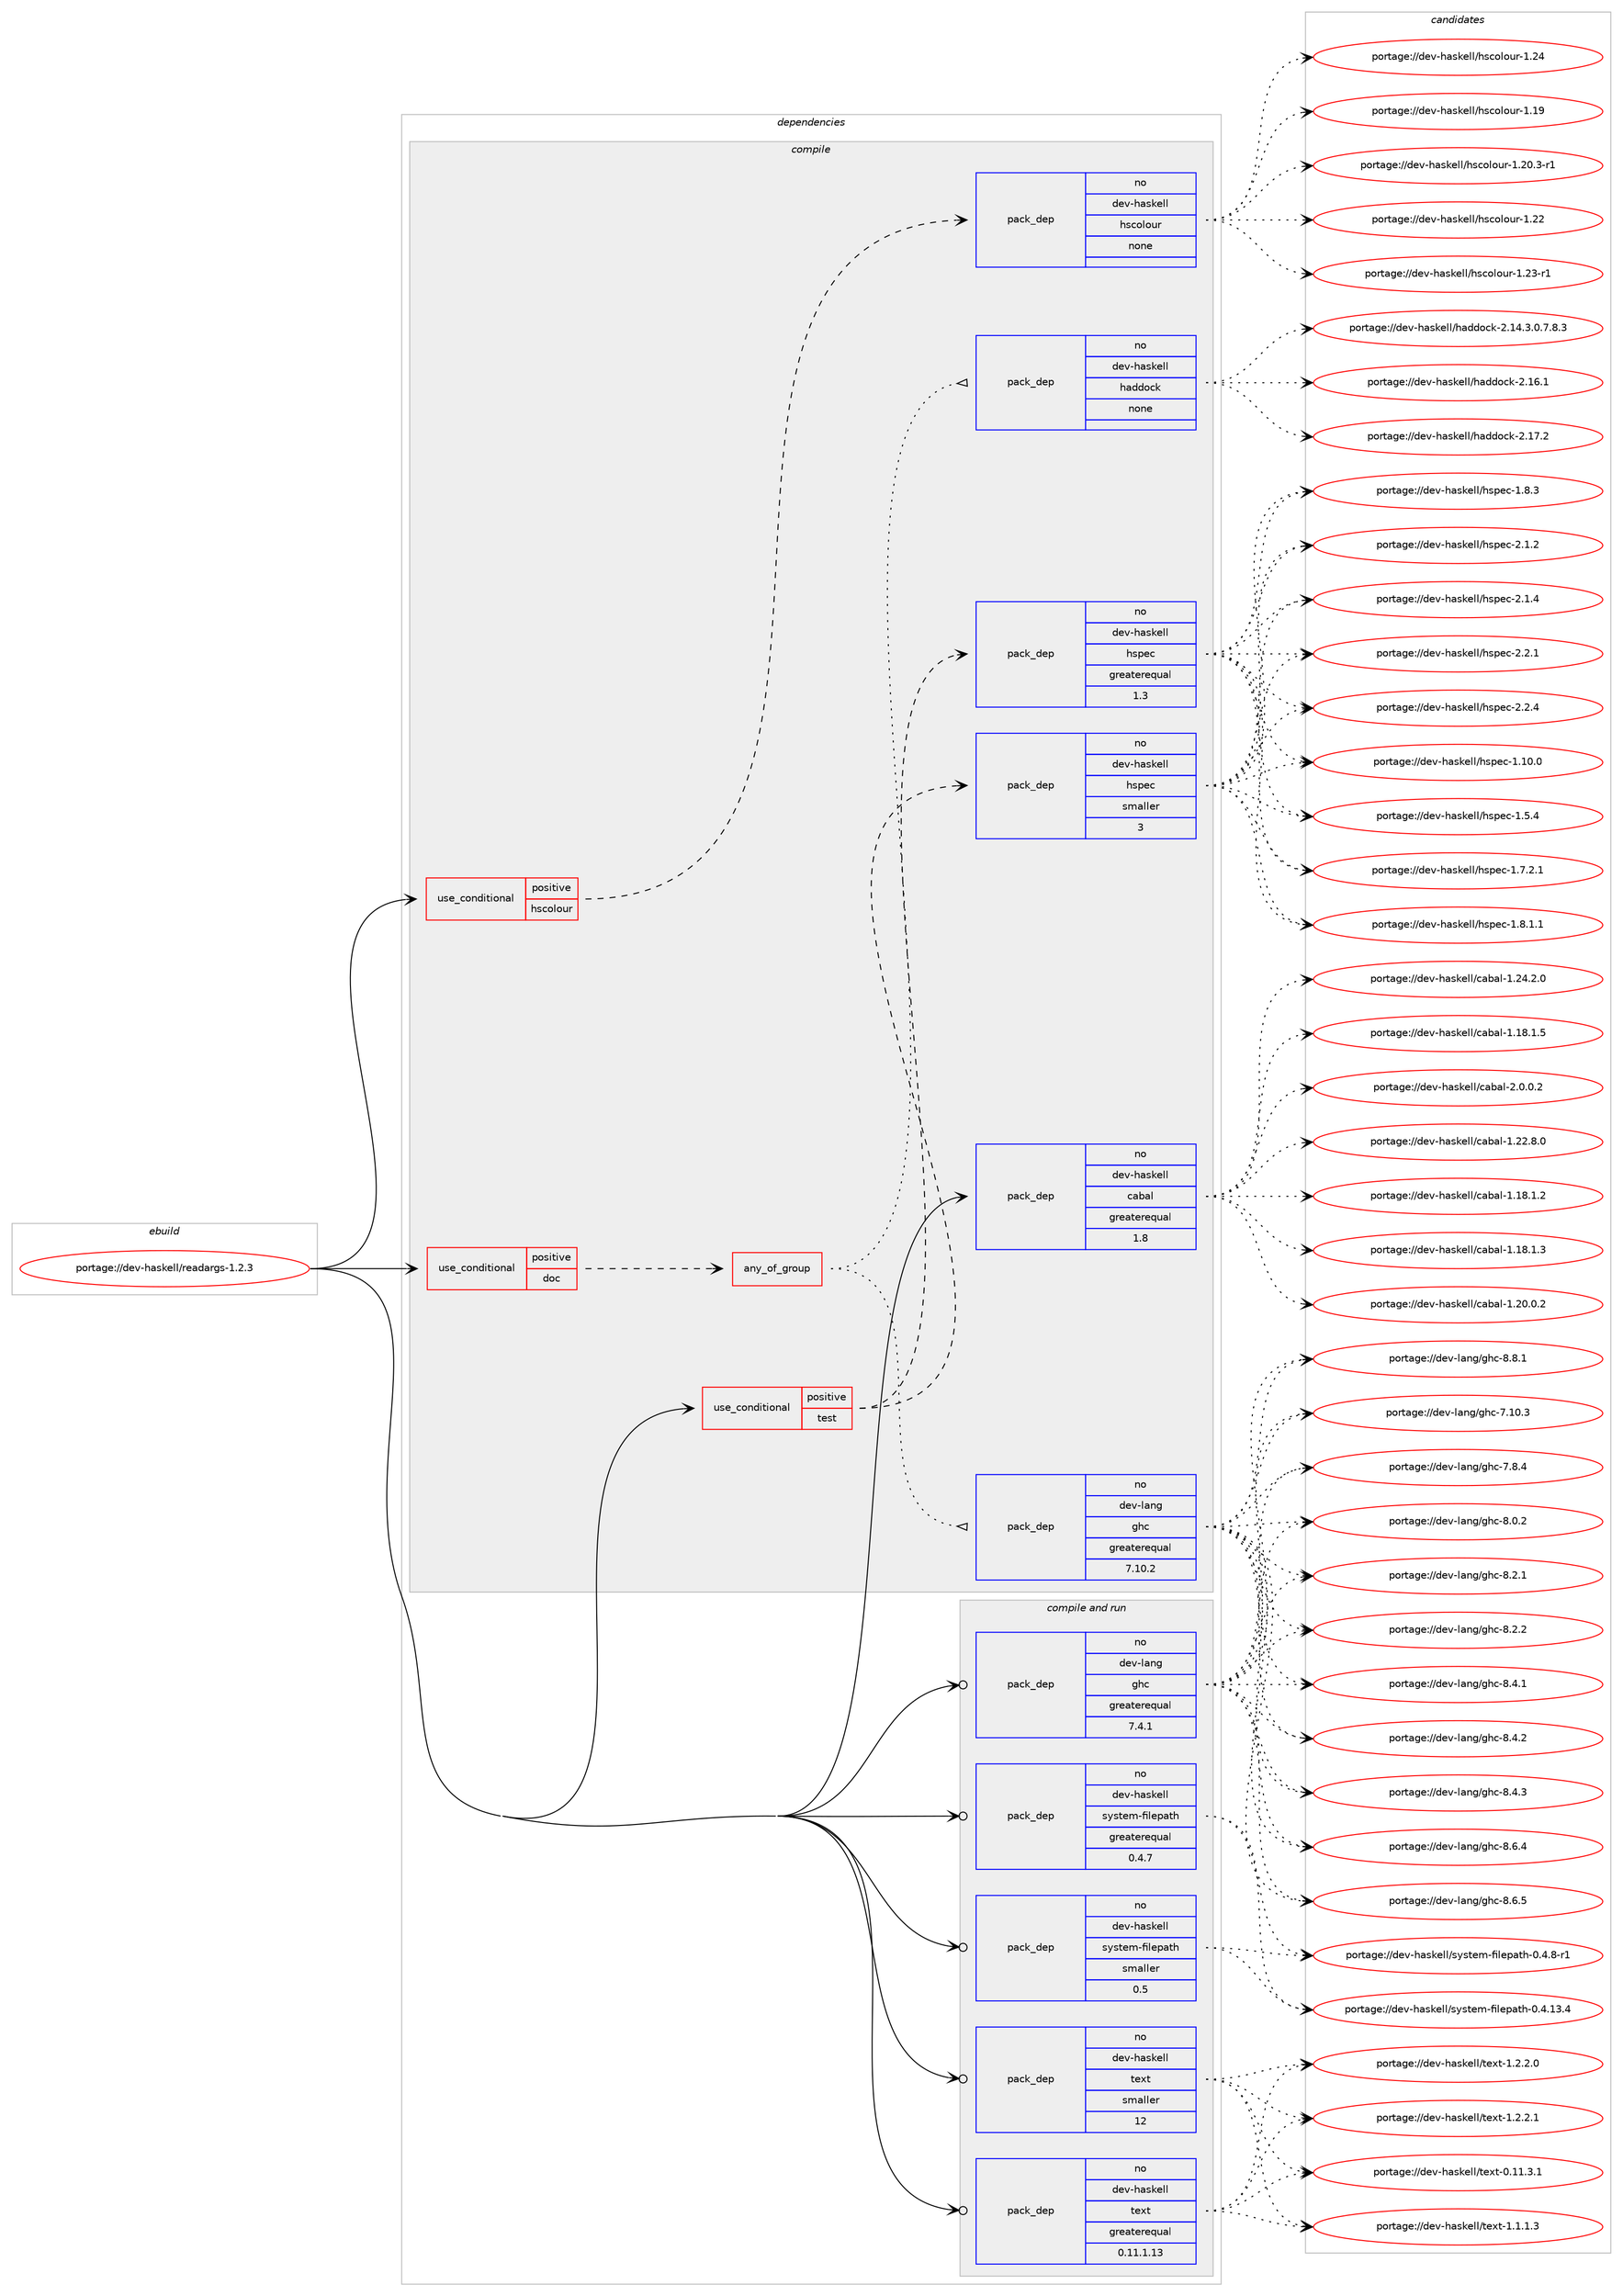 digraph prolog {

# *************
# Graph options
# *************

newrank=true;
concentrate=true;
compound=true;
graph [rankdir=LR,fontname=Helvetica,fontsize=10,ranksep=1.5];#, ranksep=2.5, nodesep=0.2];
edge  [arrowhead=vee];
node  [fontname=Helvetica,fontsize=10];

# **********
# The ebuild
# **********

subgraph cluster_leftcol {
color=gray;
rank=same;
label=<<i>ebuild</i>>;
id [label="portage://dev-haskell/readargs-1.2.3", color=red, width=4, href="../dev-haskell/readargs-1.2.3.svg"];
}

# ****************
# The dependencies
# ****************

subgraph cluster_midcol {
color=gray;
label=<<i>dependencies</i>>;
subgraph cluster_compile {
fillcolor="#eeeeee";
style=filled;
label=<<i>compile</i>>;
subgraph cond16748 {
dependency77732 [label=<<TABLE BORDER="0" CELLBORDER="1" CELLSPACING="0" CELLPADDING="4"><TR><TD ROWSPAN="3" CELLPADDING="10">use_conditional</TD></TR><TR><TD>positive</TD></TR><TR><TD>doc</TD></TR></TABLE>>, shape=none, color=red];
subgraph any2225 {
dependency77733 [label=<<TABLE BORDER="0" CELLBORDER="1" CELLSPACING="0" CELLPADDING="4"><TR><TD CELLPADDING="10">any_of_group</TD></TR></TABLE>>, shape=none, color=red];subgraph pack58702 {
dependency77734 [label=<<TABLE BORDER="0" CELLBORDER="1" CELLSPACING="0" CELLPADDING="4" WIDTH="220"><TR><TD ROWSPAN="6" CELLPADDING="30">pack_dep</TD></TR><TR><TD WIDTH="110">no</TD></TR><TR><TD>dev-haskell</TD></TR><TR><TD>haddock</TD></TR><TR><TD>none</TD></TR><TR><TD></TD></TR></TABLE>>, shape=none, color=blue];
}
dependency77733:e -> dependency77734:w [weight=20,style="dotted",arrowhead="oinv"];
subgraph pack58703 {
dependency77735 [label=<<TABLE BORDER="0" CELLBORDER="1" CELLSPACING="0" CELLPADDING="4" WIDTH="220"><TR><TD ROWSPAN="6" CELLPADDING="30">pack_dep</TD></TR><TR><TD WIDTH="110">no</TD></TR><TR><TD>dev-lang</TD></TR><TR><TD>ghc</TD></TR><TR><TD>greaterequal</TD></TR><TR><TD>7.10.2</TD></TR></TABLE>>, shape=none, color=blue];
}
dependency77733:e -> dependency77735:w [weight=20,style="dotted",arrowhead="oinv"];
}
dependency77732:e -> dependency77733:w [weight=20,style="dashed",arrowhead="vee"];
}
id:e -> dependency77732:w [weight=20,style="solid",arrowhead="vee"];
subgraph cond16749 {
dependency77736 [label=<<TABLE BORDER="0" CELLBORDER="1" CELLSPACING="0" CELLPADDING="4"><TR><TD ROWSPAN="3" CELLPADDING="10">use_conditional</TD></TR><TR><TD>positive</TD></TR><TR><TD>hscolour</TD></TR></TABLE>>, shape=none, color=red];
subgraph pack58704 {
dependency77737 [label=<<TABLE BORDER="0" CELLBORDER="1" CELLSPACING="0" CELLPADDING="4" WIDTH="220"><TR><TD ROWSPAN="6" CELLPADDING="30">pack_dep</TD></TR><TR><TD WIDTH="110">no</TD></TR><TR><TD>dev-haskell</TD></TR><TR><TD>hscolour</TD></TR><TR><TD>none</TD></TR><TR><TD></TD></TR></TABLE>>, shape=none, color=blue];
}
dependency77736:e -> dependency77737:w [weight=20,style="dashed",arrowhead="vee"];
}
id:e -> dependency77736:w [weight=20,style="solid",arrowhead="vee"];
subgraph cond16750 {
dependency77738 [label=<<TABLE BORDER="0" CELLBORDER="1" CELLSPACING="0" CELLPADDING="4"><TR><TD ROWSPAN="3" CELLPADDING="10">use_conditional</TD></TR><TR><TD>positive</TD></TR><TR><TD>test</TD></TR></TABLE>>, shape=none, color=red];
subgraph pack58705 {
dependency77739 [label=<<TABLE BORDER="0" CELLBORDER="1" CELLSPACING="0" CELLPADDING="4" WIDTH="220"><TR><TD ROWSPAN="6" CELLPADDING="30">pack_dep</TD></TR><TR><TD WIDTH="110">no</TD></TR><TR><TD>dev-haskell</TD></TR><TR><TD>hspec</TD></TR><TR><TD>greaterequal</TD></TR><TR><TD>1.3</TD></TR></TABLE>>, shape=none, color=blue];
}
dependency77738:e -> dependency77739:w [weight=20,style="dashed",arrowhead="vee"];
subgraph pack58706 {
dependency77740 [label=<<TABLE BORDER="0" CELLBORDER="1" CELLSPACING="0" CELLPADDING="4" WIDTH="220"><TR><TD ROWSPAN="6" CELLPADDING="30">pack_dep</TD></TR><TR><TD WIDTH="110">no</TD></TR><TR><TD>dev-haskell</TD></TR><TR><TD>hspec</TD></TR><TR><TD>smaller</TD></TR><TR><TD>3</TD></TR></TABLE>>, shape=none, color=blue];
}
dependency77738:e -> dependency77740:w [weight=20,style="dashed",arrowhead="vee"];
}
id:e -> dependency77738:w [weight=20,style="solid",arrowhead="vee"];
subgraph pack58707 {
dependency77741 [label=<<TABLE BORDER="0" CELLBORDER="1" CELLSPACING="0" CELLPADDING="4" WIDTH="220"><TR><TD ROWSPAN="6" CELLPADDING="30">pack_dep</TD></TR><TR><TD WIDTH="110">no</TD></TR><TR><TD>dev-haskell</TD></TR><TR><TD>cabal</TD></TR><TR><TD>greaterequal</TD></TR><TR><TD>1.8</TD></TR></TABLE>>, shape=none, color=blue];
}
id:e -> dependency77741:w [weight=20,style="solid",arrowhead="vee"];
}
subgraph cluster_compileandrun {
fillcolor="#eeeeee";
style=filled;
label=<<i>compile and run</i>>;
subgraph pack58708 {
dependency77742 [label=<<TABLE BORDER="0" CELLBORDER="1" CELLSPACING="0" CELLPADDING="4" WIDTH="220"><TR><TD ROWSPAN="6" CELLPADDING="30">pack_dep</TD></TR><TR><TD WIDTH="110">no</TD></TR><TR><TD>dev-haskell</TD></TR><TR><TD>system-filepath</TD></TR><TR><TD>greaterequal</TD></TR><TR><TD>0.4.7</TD></TR></TABLE>>, shape=none, color=blue];
}
id:e -> dependency77742:w [weight=20,style="solid",arrowhead="odotvee"];
subgraph pack58709 {
dependency77743 [label=<<TABLE BORDER="0" CELLBORDER="1" CELLSPACING="0" CELLPADDING="4" WIDTH="220"><TR><TD ROWSPAN="6" CELLPADDING="30">pack_dep</TD></TR><TR><TD WIDTH="110">no</TD></TR><TR><TD>dev-haskell</TD></TR><TR><TD>system-filepath</TD></TR><TR><TD>smaller</TD></TR><TR><TD>0.5</TD></TR></TABLE>>, shape=none, color=blue];
}
id:e -> dependency77743:w [weight=20,style="solid",arrowhead="odotvee"];
subgraph pack58710 {
dependency77744 [label=<<TABLE BORDER="0" CELLBORDER="1" CELLSPACING="0" CELLPADDING="4" WIDTH="220"><TR><TD ROWSPAN="6" CELLPADDING="30">pack_dep</TD></TR><TR><TD WIDTH="110">no</TD></TR><TR><TD>dev-haskell</TD></TR><TR><TD>text</TD></TR><TR><TD>greaterequal</TD></TR><TR><TD>0.11.1.13</TD></TR></TABLE>>, shape=none, color=blue];
}
id:e -> dependency77744:w [weight=20,style="solid",arrowhead="odotvee"];
subgraph pack58711 {
dependency77745 [label=<<TABLE BORDER="0" CELLBORDER="1" CELLSPACING="0" CELLPADDING="4" WIDTH="220"><TR><TD ROWSPAN="6" CELLPADDING="30">pack_dep</TD></TR><TR><TD WIDTH="110">no</TD></TR><TR><TD>dev-haskell</TD></TR><TR><TD>text</TD></TR><TR><TD>smaller</TD></TR><TR><TD>12</TD></TR></TABLE>>, shape=none, color=blue];
}
id:e -> dependency77745:w [weight=20,style="solid",arrowhead="odotvee"];
subgraph pack58712 {
dependency77746 [label=<<TABLE BORDER="0" CELLBORDER="1" CELLSPACING="0" CELLPADDING="4" WIDTH="220"><TR><TD ROWSPAN="6" CELLPADDING="30">pack_dep</TD></TR><TR><TD WIDTH="110">no</TD></TR><TR><TD>dev-lang</TD></TR><TR><TD>ghc</TD></TR><TR><TD>greaterequal</TD></TR><TR><TD>7.4.1</TD></TR></TABLE>>, shape=none, color=blue];
}
id:e -> dependency77746:w [weight=20,style="solid",arrowhead="odotvee"];
}
subgraph cluster_run {
fillcolor="#eeeeee";
style=filled;
label=<<i>run</i>>;
}
}

# **************
# The candidates
# **************

subgraph cluster_choices {
rank=same;
color=gray;
label=<<i>candidates</i>>;

subgraph choice58702 {
color=black;
nodesep=1;
choiceportage1001011184510497115107101108108471049710010011199107455046495246514648465546564651 [label="portage://dev-haskell/haddock-2.14.3.0.7.8.3", color=red, width=4,href="../dev-haskell/haddock-2.14.3.0.7.8.3.svg"];
choiceportage100101118451049711510710110810847104971001001119910745504649544649 [label="portage://dev-haskell/haddock-2.16.1", color=red, width=4,href="../dev-haskell/haddock-2.16.1.svg"];
choiceportage100101118451049711510710110810847104971001001119910745504649554650 [label="portage://dev-haskell/haddock-2.17.2", color=red, width=4,href="../dev-haskell/haddock-2.17.2.svg"];
dependency77734:e -> choiceportage1001011184510497115107101108108471049710010011199107455046495246514648465546564651:w [style=dotted,weight="100"];
dependency77734:e -> choiceportage100101118451049711510710110810847104971001001119910745504649544649:w [style=dotted,weight="100"];
dependency77734:e -> choiceportage100101118451049711510710110810847104971001001119910745504649554650:w [style=dotted,weight="100"];
}
subgraph choice58703 {
color=black;
nodesep=1;
choiceportage1001011184510897110103471031049945554649484651 [label="portage://dev-lang/ghc-7.10.3", color=red, width=4,href="../dev-lang/ghc-7.10.3.svg"];
choiceportage10010111845108971101034710310499455546564652 [label="portage://dev-lang/ghc-7.8.4", color=red, width=4,href="../dev-lang/ghc-7.8.4.svg"];
choiceportage10010111845108971101034710310499455646484650 [label="portage://dev-lang/ghc-8.0.2", color=red, width=4,href="../dev-lang/ghc-8.0.2.svg"];
choiceportage10010111845108971101034710310499455646504649 [label="portage://dev-lang/ghc-8.2.1", color=red, width=4,href="../dev-lang/ghc-8.2.1.svg"];
choiceportage10010111845108971101034710310499455646504650 [label="portage://dev-lang/ghc-8.2.2", color=red, width=4,href="../dev-lang/ghc-8.2.2.svg"];
choiceportage10010111845108971101034710310499455646524649 [label="portage://dev-lang/ghc-8.4.1", color=red, width=4,href="../dev-lang/ghc-8.4.1.svg"];
choiceportage10010111845108971101034710310499455646524650 [label="portage://dev-lang/ghc-8.4.2", color=red, width=4,href="../dev-lang/ghc-8.4.2.svg"];
choiceportage10010111845108971101034710310499455646524651 [label="portage://dev-lang/ghc-8.4.3", color=red, width=4,href="../dev-lang/ghc-8.4.3.svg"];
choiceportage10010111845108971101034710310499455646544652 [label="portage://dev-lang/ghc-8.6.4", color=red, width=4,href="../dev-lang/ghc-8.6.4.svg"];
choiceportage10010111845108971101034710310499455646544653 [label="portage://dev-lang/ghc-8.6.5", color=red, width=4,href="../dev-lang/ghc-8.6.5.svg"];
choiceportage10010111845108971101034710310499455646564649 [label="portage://dev-lang/ghc-8.8.1", color=red, width=4,href="../dev-lang/ghc-8.8.1.svg"];
dependency77735:e -> choiceportage1001011184510897110103471031049945554649484651:w [style=dotted,weight="100"];
dependency77735:e -> choiceportage10010111845108971101034710310499455546564652:w [style=dotted,weight="100"];
dependency77735:e -> choiceportage10010111845108971101034710310499455646484650:w [style=dotted,weight="100"];
dependency77735:e -> choiceportage10010111845108971101034710310499455646504649:w [style=dotted,weight="100"];
dependency77735:e -> choiceportage10010111845108971101034710310499455646504650:w [style=dotted,weight="100"];
dependency77735:e -> choiceportage10010111845108971101034710310499455646524649:w [style=dotted,weight="100"];
dependency77735:e -> choiceportage10010111845108971101034710310499455646524650:w [style=dotted,weight="100"];
dependency77735:e -> choiceportage10010111845108971101034710310499455646524651:w [style=dotted,weight="100"];
dependency77735:e -> choiceportage10010111845108971101034710310499455646544652:w [style=dotted,weight="100"];
dependency77735:e -> choiceportage10010111845108971101034710310499455646544653:w [style=dotted,weight="100"];
dependency77735:e -> choiceportage10010111845108971101034710310499455646564649:w [style=dotted,weight="100"];
}
subgraph choice58704 {
color=black;
nodesep=1;
choiceportage100101118451049711510710110810847104115991111081111171144549464957 [label="portage://dev-haskell/hscolour-1.19", color=red, width=4,href="../dev-haskell/hscolour-1.19.svg"];
choiceportage10010111845104971151071011081084710411599111108111117114454946504846514511449 [label="portage://dev-haskell/hscolour-1.20.3-r1", color=red, width=4,href="../dev-haskell/hscolour-1.20.3-r1.svg"];
choiceportage100101118451049711510710110810847104115991111081111171144549465050 [label="portage://dev-haskell/hscolour-1.22", color=red, width=4,href="../dev-haskell/hscolour-1.22.svg"];
choiceportage1001011184510497115107101108108471041159911110811111711445494650514511449 [label="portage://dev-haskell/hscolour-1.23-r1", color=red, width=4,href="../dev-haskell/hscolour-1.23-r1.svg"];
choiceportage100101118451049711510710110810847104115991111081111171144549465052 [label="portage://dev-haskell/hscolour-1.24", color=red, width=4,href="../dev-haskell/hscolour-1.24.svg"];
dependency77737:e -> choiceportage100101118451049711510710110810847104115991111081111171144549464957:w [style=dotted,weight="100"];
dependency77737:e -> choiceportage10010111845104971151071011081084710411599111108111117114454946504846514511449:w [style=dotted,weight="100"];
dependency77737:e -> choiceportage100101118451049711510710110810847104115991111081111171144549465050:w [style=dotted,weight="100"];
dependency77737:e -> choiceportage1001011184510497115107101108108471041159911110811111711445494650514511449:w [style=dotted,weight="100"];
dependency77737:e -> choiceportage100101118451049711510710110810847104115991111081111171144549465052:w [style=dotted,weight="100"];
}
subgraph choice58705 {
color=black;
nodesep=1;
choiceportage1001011184510497115107101108108471041151121019945494649484648 [label="portage://dev-haskell/hspec-1.10.0", color=red, width=4,href="../dev-haskell/hspec-1.10.0.svg"];
choiceportage10010111845104971151071011081084710411511210199454946534652 [label="portage://dev-haskell/hspec-1.5.4", color=red, width=4,href="../dev-haskell/hspec-1.5.4.svg"];
choiceportage100101118451049711510710110810847104115112101994549465546504649 [label="portage://dev-haskell/hspec-1.7.2.1", color=red, width=4,href="../dev-haskell/hspec-1.7.2.1.svg"];
choiceportage100101118451049711510710110810847104115112101994549465646494649 [label="portage://dev-haskell/hspec-1.8.1.1", color=red, width=4,href="../dev-haskell/hspec-1.8.1.1.svg"];
choiceportage10010111845104971151071011081084710411511210199454946564651 [label="portage://dev-haskell/hspec-1.8.3", color=red, width=4,href="../dev-haskell/hspec-1.8.3.svg"];
choiceportage10010111845104971151071011081084710411511210199455046494650 [label="portage://dev-haskell/hspec-2.1.2", color=red, width=4,href="../dev-haskell/hspec-2.1.2.svg"];
choiceportage10010111845104971151071011081084710411511210199455046494652 [label="portage://dev-haskell/hspec-2.1.4", color=red, width=4,href="../dev-haskell/hspec-2.1.4.svg"];
choiceportage10010111845104971151071011081084710411511210199455046504649 [label="portage://dev-haskell/hspec-2.2.1", color=red, width=4,href="../dev-haskell/hspec-2.2.1.svg"];
choiceportage10010111845104971151071011081084710411511210199455046504652 [label="portage://dev-haskell/hspec-2.2.4", color=red, width=4,href="../dev-haskell/hspec-2.2.4.svg"];
dependency77739:e -> choiceportage1001011184510497115107101108108471041151121019945494649484648:w [style=dotted,weight="100"];
dependency77739:e -> choiceportage10010111845104971151071011081084710411511210199454946534652:w [style=dotted,weight="100"];
dependency77739:e -> choiceportage100101118451049711510710110810847104115112101994549465546504649:w [style=dotted,weight="100"];
dependency77739:e -> choiceportage100101118451049711510710110810847104115112101994549465646494649:w [style=dotted,weight="100"];
dependency77739:e -> choiceportage10010111845104971151071011081084710411511210199454946564651:w [style=dotted,weight="100"];
dependency77739:e -> choiceportage10010111845104971151071011081084710411511210199455046494650:w [style=dotted,weight="100"];
dependency77739:e -> choiceportage10010111845104971151071011081084710411511210199455046494652:w [style=dotted,weight="100"];
dependency77739:e -> choiceportage10010111845104971151071011081084710411511210199455046504649:w [style=dotted,weight="100"];
dependency77739:e -> choiceportage10010111845104971151071011081084710411511210199455046504652:w [style=dotted,weight="100"];
}
subgraph choice58706 {
color=black;
nodesep=1;
choiceportage1001011184510497115107101108108471041151121019945494649484648 [label="portage://dev-haskell/hspec-1.10.0", color=red, width=4,href="../dev-haskell/hspec-1.10.0.svg"];
choiceportage10010111845104971151071011081084710411511210199454946534652 [label="portage://dev-haskell/hspec-1.5.4", color=red, width=4,href="../dev-haskell/hspec-1.5.4.svg"];
choiceportage100101118451049711510710110810847104115112101994549465546504649 [label="portage://dev-haskell/hspec-1.7.2.1", color=red, width=4,href="../dev-haskell/hspec-1.7.2.1.svg"];
choiceportage100101118451049711510710110810847104115112101994549465646494649 [label="portage://dev-haskell/hspec-1.8.1.1", color=red, width=4,href="../dev-haskell/hspec-1.8.1.1.svg"];
choiceportage10010111845104971151071011081084710411511210199454946564651 [label="portage://dev-haskell/hspec-1.8.3", color=red, width=4,href="../dev-haskell/hspec-1.8.3.svg"];
choiceportage10010111845104971151071011081084710411511210199455046494650 [label="portage://dev-haskell/hspec-2.1.2", color=red, width=4,href="../dev-haskell/hspec-2.1.2.svg"];
choiceportage10010111845104971151071011081084710411511210199455046494652 [label="portage://dev-haskell/hspec-2.1.4", color=red, width=4,href="../dev-haskell/hspec-2.1.4.svg"];
choiceportage10010111845104971151071011081084710411511210199455046504649 [label="portage://dev-haskell/hspec-2.2.1", color=red, width=4,href="../dev-haskell/hspec-2.2.1.svg"];
choiceportage10010111845104971151071011081084710411511210199455046504652 [label="portage://dev-haskell/hspec-2.2.4", color=red, width=4,href="../dev-haskell/hspec-2.2.4.svg"];
dependency77740:e -> choiceportage1001011184510497115107101108108471041151121019945494649484648:w [style=dotted,weight="100"];
dependency77740:e -> choiceportage10010111845104971151071011081084710411511210199454946534652:w [style=dotted,weight="100"];
dependency77740:e -> choiceportage100101118451049711510710110810847104115112101994549465546504649:w [style=dotted,weight="100"];
dependency77740:e -> choiceportage100101118451049711510710110810847104115112101994549465646494649:w [style=dotted,weight="100"];
dependency77740:e -> choiceportage10010111845104971151071011081084710411511210199454946564651:w [style=dotted,weight="100"];
dependency77740:e -> choiceportage10010111845104971151071011081084710411511210199455046494650:w [style=dotted,weight="100"];
dependency77740:e -> choiceportage10010111845104971151071011081084710411511210199455046494652:w [style=dotted,weight="100"];
dependency77740:e -> choiceportage10010111845104971151071011081084710411511210199455046504649:w [style=dotted,weight="100"];
dependency77740:e -> choiceportage10010111845104971151071011081084710411511210199455046504652:w [style=dotted,weight="100"];
}
subgraph choice58707 {
color=black;
nodesep=1;
choiceportage10010111845104971151071011081084799979897108454946495646494650 [label="portage://dev-haskell/cabal-1.18.1.2", color=red, width=4,href="../dev-haskell/cabal-1.18.1.2.svg"];
choiceportage10010111845104971151071011081084799979897108454946495646494651 [label="portage://dev-haskell/cabal-1.18.1.3", color=red, width=4,href="../dev-haskell/cabal-1.18.1.3.svg"];
choiceportage10010111845104971151071011081084799979897108454946495646494653 [label="portage://dev-haskell/cabal-1.18.1.5", color=red, width=4,href="../dev-haskell/cabal-1.18.1.5.svg"];
choiceportage10010111845104971151071011081084799979897108454946504846484650 [label="portage://dev-haskell/cabal-1.20.0.2", color=red, width=4,href="../dev-haskell/cabal-1.20.0.2.svg"];
choiceportage10010111845104971151071011081084799979897108454946505046564648 [label="portage://dev-haskell/cabal-1.22.8.0", color=red, width=4,href="../dev-haskell/cabal-1.22.8.0.svg"];
choiceportage10010111845104971151071011081084799979897108454946505246504648 [label="portage://dev-haskell/cabal-1.24.2.0", color=red, width=4,href="../dev-haskell/cabal-1.24.2.0.svg"];
choiceportage100101118451049711510710110810847999798971084550464846484650 [label="portage://dev-haskell/cabal-2.0.0.2", color=red, width=4,href="../dev-haskell/cabal-2.0.0.2.svg"];
dependency77741:e -> choiceportage10010111845104971151071011081084799979897108454946495646494650:w [style=dotted,weight="100"];
dependency77741:e -> choiceportage10010111845104971151071011081084799979897108454946495646494651:w [style=dotted,weight="100"];
dependency77741:e -> choiceportage10010111845104971151071011081084799979897108454946495646494653:w [style=dotted,weight="100"];
dependency77741:e -> choiceportage10010111845104971151071011081084799979897108454946504846484650:w [style=dotted,weight="100"];
dependency77741:e -> choiceportage10010111845104971151071011081084799979897108454946505046564648:w [style=dotted,weight="100"];
dependency77741:e -> choiceportage10010111845104971151071011081084799979897108454946505246504648:w [style=dotted,weight="100"];
dependency77741:e -> choiceportage100101118451049711510710110810847999798971084550464846484650:w [style=dotted,weight="100"];
}
subgraph choice58708 {
color=black;
nodesep=1;
choiceportage1001011184510497115107101108108471151211151161011094510210510810111297116104454846524649514652 [label="portage://dev-haskell/system-filepath-0.4.13.4", color=red, width=4,href="../dev-haskell/system-filepath-0.4.13.4.svg"];
choiceportage10010111845104971151071011081084711512111511610110945102105108101112971161044548465246564511449 [label="portage://dev-haskell/system-filepath-0.4.8-r1", color=red, width=4,href="../dev-haskell/system-filepath-0.4.8-r1.svg"];
dependency77742:e -> choiceportage1001011184510497115107101108108471151211151161011094510210510810111297116104454846524649514652:w [style=dotted,weight="100"];
dependency77742:e -> choiceportage10010111845104971151071011081084711512111511610110945102105108101112971161044548465246564511449:w [style=dotted,weight="100"];
}
subgraph choice58709 {
color=black;
nodesep=1;
choiceportage1001011184510497115107101108108471151211151161011094510210510810111297116104454846524649514652 [label="portage://dev-haskell/system-filepath-0.4.13.4", color=red, width=4,href="../dev-haskell/system-filepath-0.4.13.4.svg"];
choiceportage10010111845104971151071011081084711512111511610110945102105108101112971161044548465246564511449 [label="portage://dev-haskell/system-filepath-0.4.8-r1", color=red, width=4,href="../dev-haskell/system-filepath-0.4.8-r1.svg"];
dependency77743:e -> choiceportage1001011184510497115107101108108471151211151161011094510210510810111297116104454846524649514652:w [style=dotted,weight="100"];
dependency77743:e -> choiceportage10010111845104971151071011081084711512111511610110945102105108101112971161044548465246564511449:w [style=dotted,weight="100"];
}
subgraph choice58710 {
color=black;
nodesep=1;
choiceportage100101118451049711510710110810847116101120116454846494946514649 [label="portage://dev-haskell/text-0.11.3.1", color=red, width=4,href="../dev-haskell/text-0.11.3.1.svg"];
choiceportage1001011184510497115107101108108471161011201164549464946494651 [label="portage://dev-haskell/text-1.1.1.3", color=red, width=4,href="../dev-haskell/text-1.1.1.3.svg"];
choiceportage1001011184510497115107101108108471161011201164549465046504648 [label="portage://dev-haskell/text-1.2.2.0", color=red, width=4,href="../dev-haskell/text-1.2.2.0.svg"];
choiceportage1001011184510497115107101108108471161011201164549465046504649 [label="portage://dev-haskell/text-1.2.2.1", color=red, width=4,href="../dev-haskell/text-1.2.2.1.svg"];
dependency77744:e -> choiceportage100101118451049711510710110810847116101120116454846494946514649:w [style=dotted,weight="100"];
dependency77744:e -> choiceportage1001011184510497115107101108108471161011201164549464946494651:w [style=dotted,weight="100"];
dependency77744:e -> choiceportage1001011184510497115107101108108471161011201164549465046504648:w [style=dotted,weight="100"];
dependency77744:e -> choiceportage1001011184510497115107101108108471161011201164549465046504649:w [style=dotted,weight="100"];
}
subgraph choice58711 {
color=black;
nodesep=1;
choiceportage100101118451049711510710110810847116101120116454846494946514649 [label="portage://dev-haskell/text-0.11.3.1", color=red, width=4,href="../dev-haskell/text-0.11.3.1.svg"];
choiceportage1001011184510497115107101108108471161011201164549464946494651 [label="portage://dev-haskell/text-1.1.1.3", color=red, width=4,href="../dev-haskell/text-1.1.1.3.svg"];
choiceportage1001011184510497115107101108108471161011201164549465046504648 [label="portage://dev-haskell/text-1.2.2.0", color=red, width=4,href="../dev-haskell/text-1.2.2.0.svg"];
choiceportage1001011184510497115107101108108471161011201164549465046504649 [label="portage://dev-haskell/text-1.2.2.1", color=red, width=4,href="../dev-haskell/text-1.2.2.1.svg"];
dependency77745:e -> choiceportage100101118451049711510710110810847116101120116454846494946514649:w [style=dotted,weight="100"];
dependency77745:e -> choiceportage1001011184510497115107101108108471161011201164549464946494651:w [style=dotted,weight="100"];
dependency77745:e -> choiceportage1001011184510497115107101108108471161011201164549465046504648:w [style=dotted,weight="100"];
dependency77745:e -> choiceportage1001011184510497115107101108108471161011201164549465046504649:w [style=dotted,weight="100"];
}
subgraph choice58712 {
color=black;
nodesep=1;
choiceportage1001011184510897110103471031049945554649484651 [label="portage://dev-lang/ghc-7.10.3", color=red, width=4,href="../dev-lang/ghc-7.10.3.svg"];
choiceportage10010111845108971101034710310499455546564652 [label="portage://dev-lang/ghc-7.8.4", color=red, width=4,href="../dev-lang/ghc-7.8.4.svg"];
choiceportage10010111845108971101034710310499455646484650 [label="portage://dev-lang/ghc-8.0.2", color=red, width=4,href="../dev-lang/ghc-8.0.2.svg"];
choiceportage10010111845108971101034710310499455646504649 [label="portage://dev-lang/ghc-8.2.1", color=red, width=4,href="../dev-lang/ghc-8.2.1.svg"];
choiceportage10010111845108971101034710310499455646504650 [label="portage://dev-lang/ghc-8.2.2", color=red, width=4,href="../dev-lang/ghc-8.2.2.svg"];
choiceportage10010111845108971101034710310499455646524649 [label="portage://dev-lang/ghc-8.4.1", color=red, width=4,href="../dev-lang/ghc-8.4.1.svg"];
choiceportage10010111845108971101034710310499455646524650 [label="portage://dev-lang/ghc-8.4.2", color=red, width=4,href="../dev-lang/ghc-8.4.2.svg"];
choiceportage10010111845108971101034710310499455646524651 [label="portage://dev-lang/ghc-8.4.3", color=red, width=4,href="../dev-lang/ghc-8.4.3.svg"];
choiceportage10010111845108971101034710310499455646544652 [label="portage://dev-lang/ghc-8.6.4", color=red, width=4,href="../dev-lang/ghc-8.6.4.svg"];
choiceportage10010111845108971101034710310499455646544653 [label="portage://dev-lang/ghc-8.6.5", color=red, width=4,href="../dev-lang/ghc-8.6.5.svg"];
choiceportage10010111845108971101034710310499455646564649 [label="portage://dev-lang/ghc-8.8.1", color=red, width=4,href="../dev-lang/ghc-8.8.1.svg"];
dependency77746:e -> choiceportage1001011184510897110103471031049945554649484651:w [style=dotted,weight="100"];
dependency77746:e -> choiceportage10010111845108971101034710310499455546564652:w [style=dotted,weight="100"];
dependency77746:e -> choiceportage10010111845108971101034710310499455646484650:w [style=dotted,weight="100"];
dependency77746:e -> choiceportage10010111845108971101034710310499455646504649:w [style=dotted,weight="100"];
dependency77746:e -> choiceportage10010111845108971101034710310499455646504650:w [style=dotted,weight="100"];
dependency77746:e -> choiceportage10010111845108971101034710310499455646524649:w [style=dotted,weight="100"];
dependency77746:e -> choiceportage10010111845108971101034710310499455646524650:w [style=dotted,weight="100"];
dependency77746:e -> choiceportage10010111845108971101034710310499455646524651:w [style=dotted,weight="100"];
dependency77746:e -> choiceportage10010111845108971101034710310499455646544652:w [style=dotted,weight="100"];
dependency77746:e -> choiceportage10010111845108971101034710310499455646544653:w [style=dotted,weight="100"];
dependency77746:e -> choiceportage10010111845108971101034710310499455646564649:w [style=dotted,weight="100"];
}
}

}
